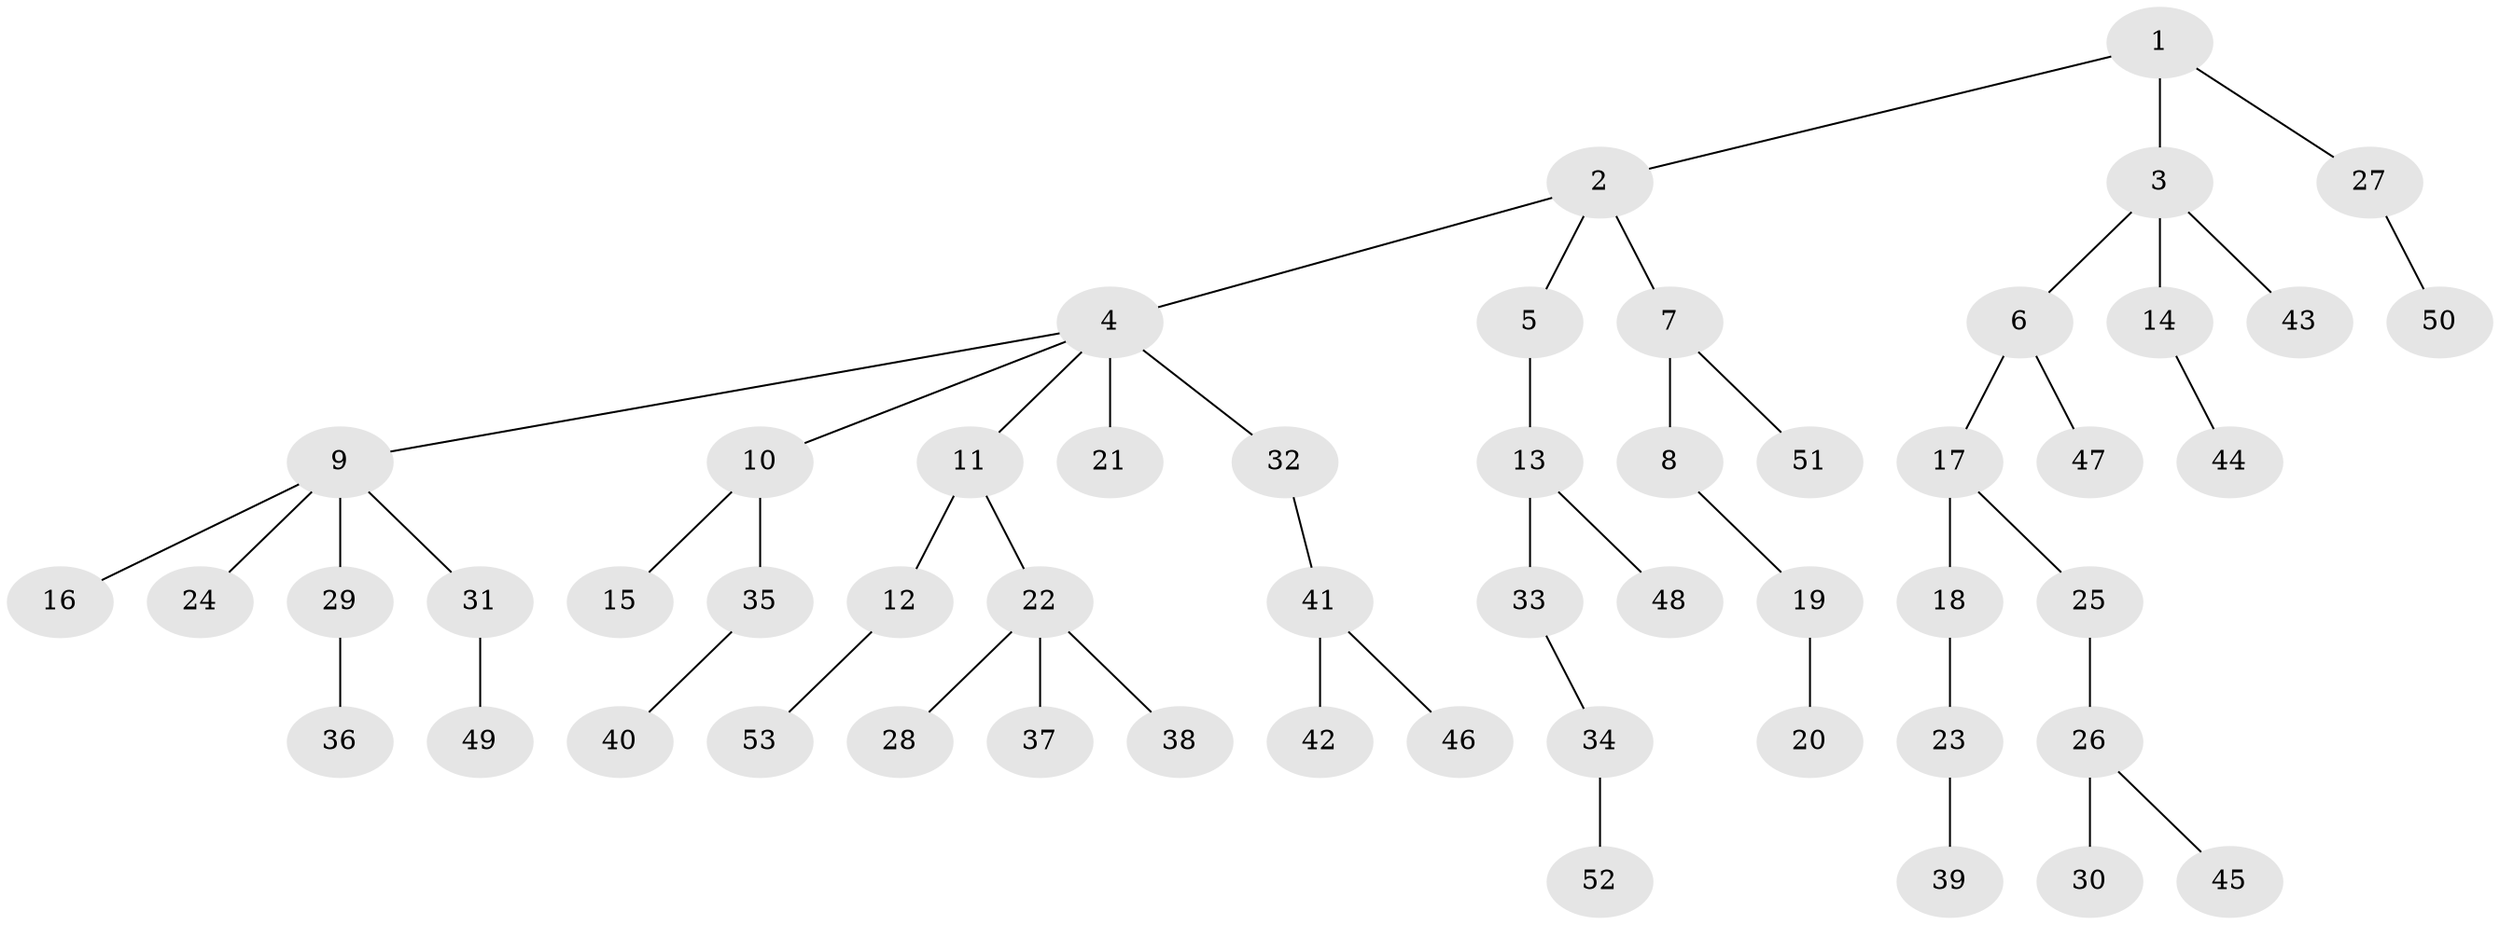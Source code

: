 // original degree distribution, {6: 0.03125, 5: 0.0234375, 4: 0.078125, 1: 0.5546875, 3: 0.1328125, 2: 0.171875, 9: 0.0078125}
// Generated by graph-tools (version 1.1) at 2025/51/03/04/25 22:51:26]
// undirected, 53 vertices, 52 edges
graph export_dot {
  node [color=gray90,style=filled];
  1;
  2;
  3;
  4;
  5;
  6;
  7;
  8;
  9;
  10;
  11;
  12;
  13;
  14;
  15;
  16;
  17;
  18;
  19;
  20;
  21;
  22;
  23;
  24;
  25;
  26;
  27;
  28;
  29;
  30;
  31;
  32;
  33;
  34;
  35;
  36;
  37;
  38;
  39;
  40;
  41;
  42;
  43;
  44;
  45;
  46;
  47;
  48;
  49;
  50;
  51;
  52;
  53;
  1 -- 2 [weight=1.0];
  1 -- 3 [weight=1.0];
  1 -- 27 [weight=1.0];
  2 -- 4 [weight=1.0];
  2 -- 5 [weight=1.0];
  2 -- 7 [weight=1.0];
  3 -- 6 [weight=1.0];
  3 -- 14 [weight=1.0];
  3 -- 43 [weight=1.0];
  4 -- 9 [weight=1.0];
  4 -- 10 [weight=1.0];
  4 -- 11 [weight=1.0];
  4 -- 21 [weight=2.0];
  4 -- 32 [weight=1.0];
  5 -- 13 [weight=1.0];
  6 -- 17 [weight=1.0];
  6 -- 47 [weight=1.0];
  7 -- 8 [weight=1.0];
  7 -- 51 [weight=1.0];
  8 -- 19 [weight=1.0];
  9 -- 16 [weight=1.0];
  9 -- 24 [weight=1.0];
  9 -- 29 [weight=4.0];
  9 -- 31 [weight=1.0];
  10 -- 15 [weight=1.0];
  10 -- 35 [weight=1.0];
  11 -- 12 [weight=1.0];
  11 -- 22 [weight=1.0];
  12 -- 53 [weight=1.0];
  13 -- 33 [weight=2.0];
  13 -- 48 [weight=1.0];
  14 -- 44 [weight=1.0];
  17 -- 18 [weight=1.0];
  17 -- 25 [weight=1.0];
  18 -- 23 [weight=1.0];
  19 -- 20 [weight=1.0];
  22 -- 28 [weight=1.0];
  22 -- 37 [weight=1.0];
  22 -- 38 [weight=1.0];
  23 -- 39 [weight=1.0];
  25 -- 26 [weight=1.0];
  26 -- 30 [weight=3.0];
  26 -- 45 [weight=1.0];
  27 -- 50 [weight=1.0];
  29 -- 36 [weight=1.0];
  31 -- 49 [weight=1.0];
  32 -- 41 [weight=1.0];
  33 -- 34 [weight=1.0];
  34 -- 52 [weight=3.0];
  35 -- 40 [weight=1.0];
  41 -- 42 [weight=3.0];
  41 -- 46 [weight=1.0];
}

